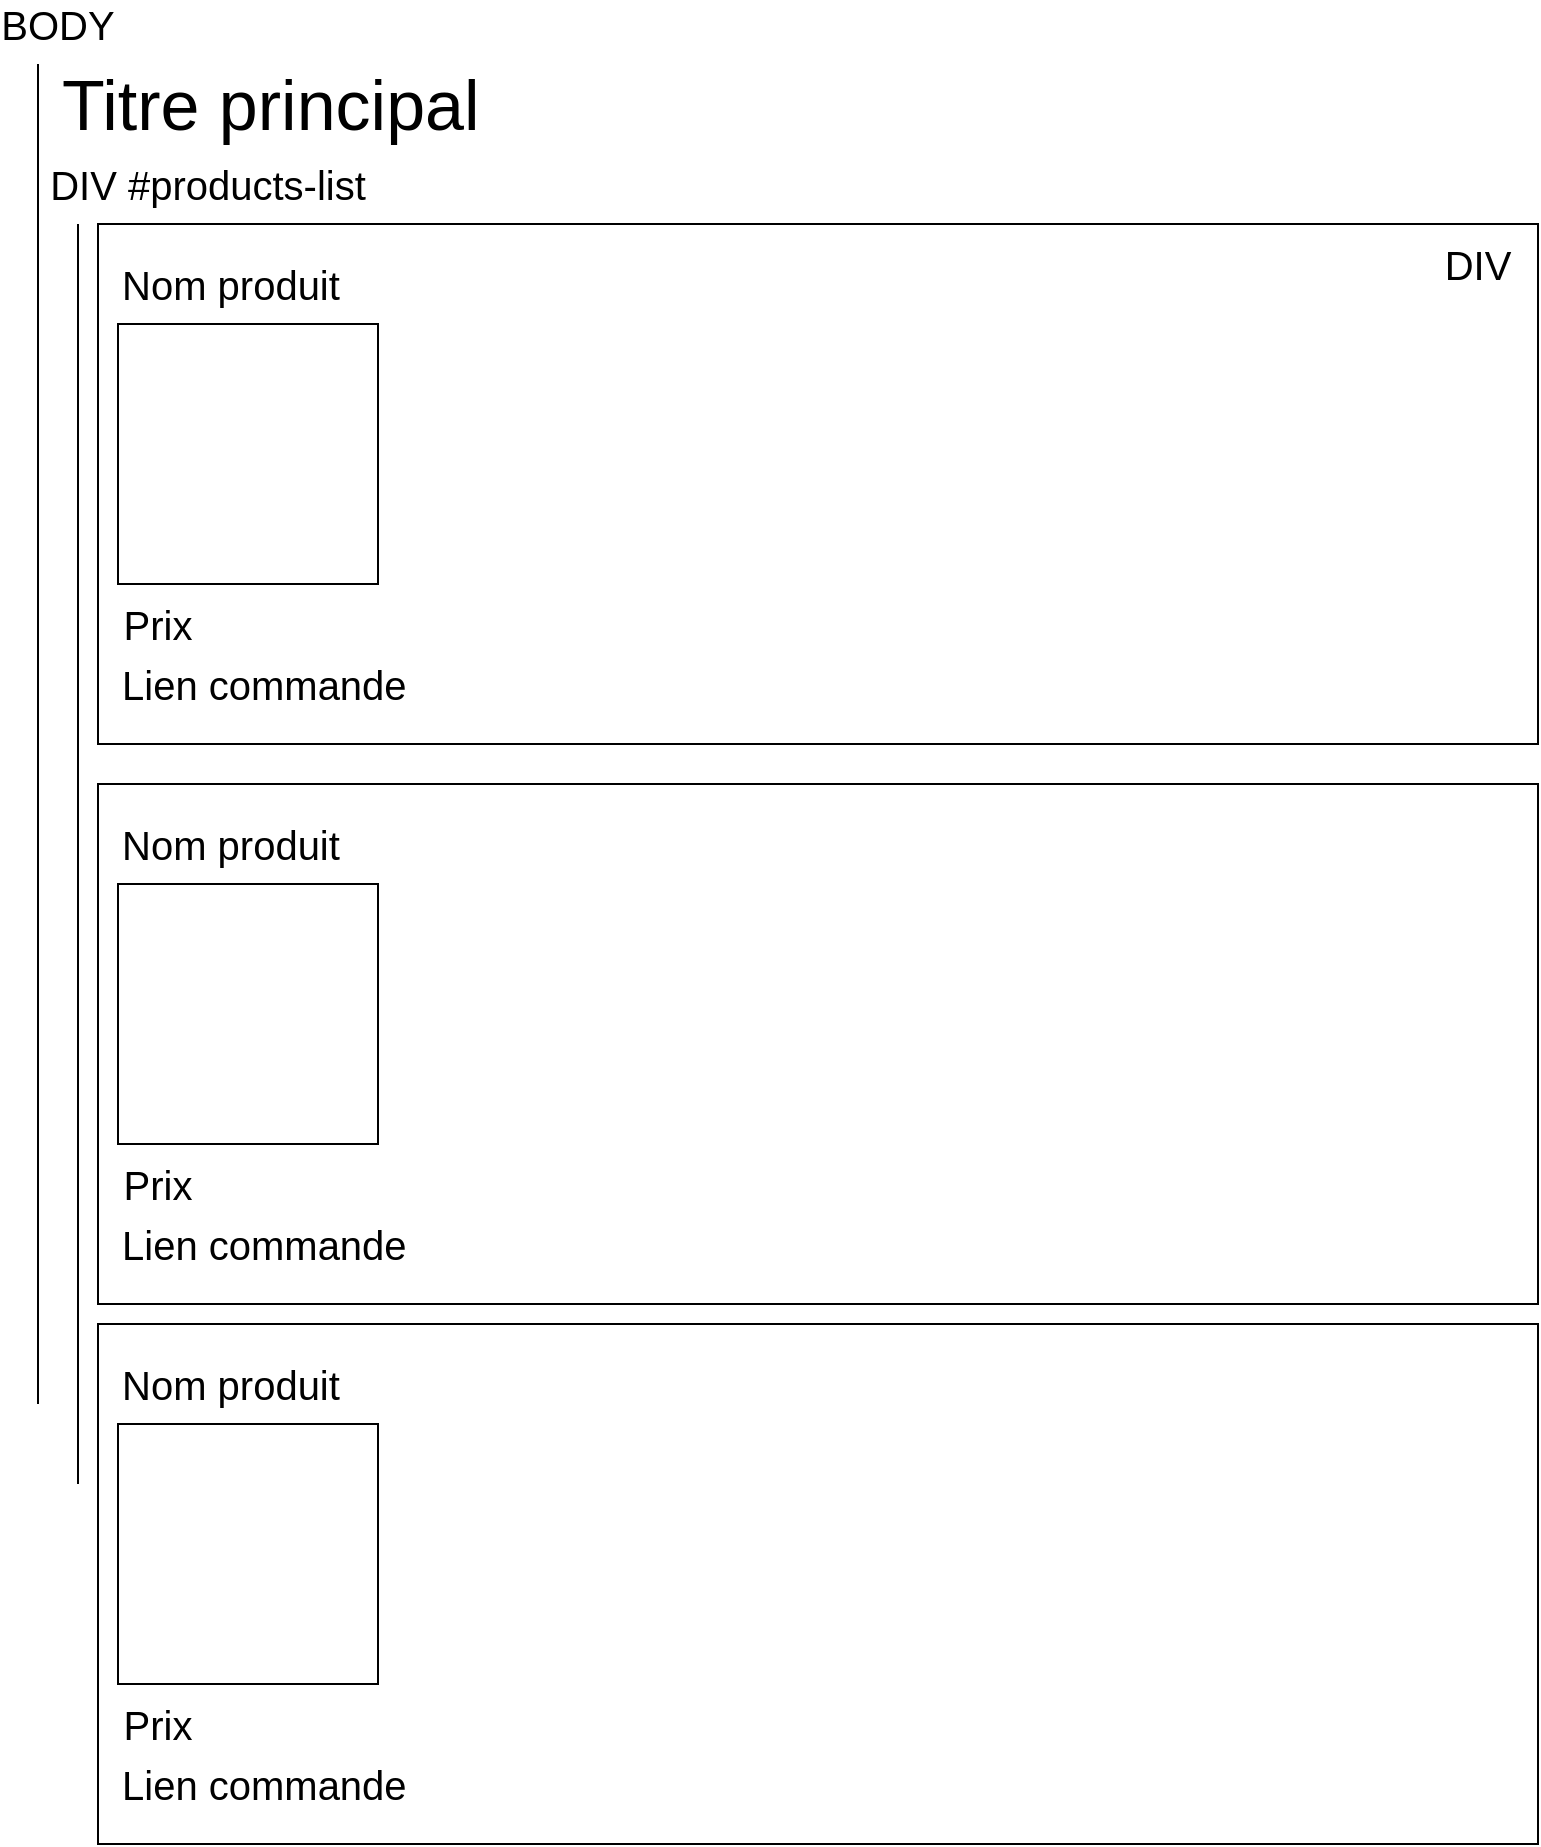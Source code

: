 <mxfile version="13.7.7" type="device"><diagram id="4biZaieEpQow9HaCUGsy" name="Page-1"><mxGraphModel dx="1343" dy="753" grid="1" gridSize="10" guides="1" tooltips="1" connect="1" arrows="1" fold="1" page="1" pageScale="1" pageWidth="827" pageHeight="1169" math="0" shadow="0"><root><mxCell id="0"/><mxCell id="1" parent="0"/><mxCell id="9t64StgH9c1noaStsECO-1" value="" style="rounded=0;whiteSpace=wrap;html=1;" vertex="1" parent="1"><mxGeometry x="60" y="220" width="720" height="260" as="geometry"/></mxCell><mxCell id="9t64StgH9c1noaStsECO-2" value="Titre principal" style="text;html=1;strokeColor=none;fillColor=none;align=left;verticalAlign=middle;whiteSpace=wrap;rounded=0;fontSize=35;" vertex="1" parent="1"><mxGeometry x="40" y="140" width="240" height="40" as="geometry"/></mxCell><mxCell id="9t64StgH9c1noaStsECO-3" value="Nom produit" style="text;html=1;strokeColor=none;fillColor=none;align=left;verticalAlign=middle;whiteSpace=wrap;rounded=0;fontSize=20;" vertex="1" parent="1"><mxGeometry x="70" y="230" width="230" height="40" as="geometry"/></mxCell><mxCell id="9t64StgH9c1noaStsECO-4" value="" style="whiteSpace=wrap;html=1;aspect=fixed;fontSize=20;align=left;" vertex="1" parent="1"><mxGeometry x="70" y="270" width="130" height="130" as="geometry"/></mxCell><mxCell id="9t64StgH9c1noaStsECO-5" value="Prix" style="text;html=1;strokeColor=none;fillColor=none;align=center;verticalAlign=middle;whiteSpace=wrap;rounded=0;fontSize=20;" vertex="1" parent="1"><mxGeometry x="70" y="410" width="40" height="20" as="geometry"/></mxCell><mxCell id="9t64StgH9c1noaStsECO-6" value="Lien commande" style="text;html=1;strokeColor=none;fillColor=none;align=left;verticalAlign=middle;whiteSpace=wrap;rounded=0;fontSize=20;" vertex="1" parent="1"><mxGeometry x="70" y="440" width="190" height="20" as="geometry"/></mxCell><mxCell id="9t64StgH9c1noaStsECO-7" value="" style="rounded=0;whiteSpace=wrap;html=1;" vertex="1" parent="1"><mxGeometry x="60" y="500" width="720" height="260" as="geometry"/></mxCell><mxCell id="9t64StgH9c1noaStsECO-8" value="Nom produit" style="text;html=1;strokeColor=none;fillColor=none;align=left;verticalAlign=middle;whiteSpace=wrap;rounded=0;fontSize=20;" vertex="1" parent="1"><mxGeometry x="70" y="510" width="230" height="40" as="geometry"/></mxCell><mxCell id="9t64StgH9c1noaStsECO-9" value="" style="whiteSpace=wrap;html=1;aspect=fixed;fontSize=20;align=left;" vertex="1" parent="1"><mxGeometry x="70" y="550" width="130" height="130" as="geometry"/></mxCell><mxCell id="9t64StgH9c1noaStsECO-10" value="Prix" style="text;html=1;strokeColor=none;fillColor=none;align=center;verticalAlign=middle;whiteSpace=wrap;rounded=0;fontSize=20;" vertex="1" parent="1"><mxGeometry x="70" y="690" width="40" height="20" as="geometry"/></mxCell><mxCell id="9t64StgH9c1noaStsECO-11" value="Lien commande" style="text;html=1;strokeColor=none;fillColor=none;align=left;verticalAlign=middle;whiteSpace=wrap;rounded=0;fontSize=20;" vertex="1" parent="1"><mxGeometry x="70" y="720" width="190" height="20" as="geometry"/></mxCell><mxCell id="9t64StgH9c1noaStsECO-12" value="" style="rounded=0;whiteSpace=wrap;html=1;" vertex="1" parent="1"><mxGeometry x="60" y="770" width="720" height="260" as="geometry"/></mxCell><mxCell id="9t64StgH9c1noaStsECO-13" value="Nom produit" style="text;html=1;strokeColor=none;fillColor=none;align=left;verticalAlign=middle;whiteSpace=wrap;rounded=0;fontSize=20;" vertex="1" parent="1"><mxGeometry x="70" y="780" width="230" height="40" as="geometry"/></mxCell><mxCell id="9t64StgH9c1noaStsECO-14" value="" style="whiteSpace=wrap;html=1;aspect=fixed;fontSize=20;align=left;" vertex="1" parent="1"><mxGeometry x="70" y="820" width="130" height="130" as="geometry"/></mxCell><mxCell id="9t64StgH9c1noaStsECO-15" value="Prix" style="text;html=1;strokeColor=none;fillColor=none;align=center;verticalAlign=middle;whiteSpace=wrap;rounded=0;fontSize=20;" vertex="1" parent="1"><mxGeometry x="70" y="960" width="40" height="20" as="geometry"/></mxCell><mxCell id="9t64StgH9c1noaStsECO-16" value="Lien commande" style="text;html=1;strokeColor=none;fillColor=none;align=left;verticalAlign=middle;whiteSpace=wrap;rounded=0;fontSize=20;" vertex="1" parent="1"><mxGeometry x="70" y="990" width="190" height="20" as="geometry"/></mxCell><mxCell id="9t64StgH9c1noaStsECO-26" value="BODY" style="text;html=1;strokeColor=none;fillColor=none;align=center;verticalAlign=middle;whiteSpace=wrap;rounded=0;fontSize=20;" vertex="1" parent="1"><mxGeometry x="20" y="110" width="40" height="20" as="geometry"/></mxCell><mxCell id="9t64StgH9c1noaStsECO-27" value="" style="endArrow=none;html=1;fontSize=20;" edge="1" parent="1"><mxGeometry width="50" height="50" relative="1" as="geometry"><mxPoint x="30" y="810" as="sourcePoint"/><mxPoint x="30" y="140" as="targetPoint"/></mxGeometry></mxCell><mxCell id="9t64StgH9c1noaStsECO-28" value="DIV #products-list" style="text;html=1;strokeColor=none;fillColor=none;align=center;verticalAlign=middle;whiteSpace=wrap;rounded=0;fontSize=20;" vertex="1" parent="1"><mxGeometry x="30" y="190" width="170" height="20" as="geometry"/></mxCell><mxCell id="9t64StgH9c1noaStsECO-29" value="" style="endArrow=none;html=1;fontSize=20;" edge="1" parent="1"><mxGeometry width="50" height="50" relative="1" as="geometry"><mxPoint x="50" y="850" as="sourcePoint"/><mxPoint x="50" y="220" as="targetPoint"/></mxGeometry></mxCell><mxCell id="9t64StgH9c1noaStsECO-30" value="DIV" style="text;html=1;strokeColor=none;fillColor=none;align=center;verticalAlign=middle;whiteSpace=wrap;rounded=0;fontSize=20;" vertex="1" parent="1"><mxGeometry x="730" y="230" width="40" height="20" as="geometry"/></mxCell></root></mxGraphModel></diagram></mxfile>